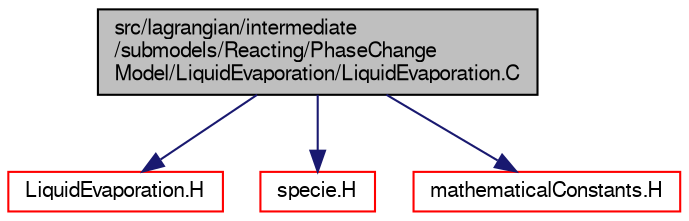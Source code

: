 digraph "src/lagrangian/intermediate/submodels/Reacting/PhaseChangeModel/LiquidEvaporation/LiquidEvaporation.C"
{
  bgcolor="transparent";
  edge [fontname="FreeSans",fontsize="10",labelfontname="FreeSans",labelfontsize="10"];
  node [fontname="FreeSans",fontsize="10",shape=record];
  Node0 [label="src/lagrangian/intermediate\l/submodels/Reacting/PhaseChange\lModel/LiquidEvaporation/LiquidEvaporation.C",height=0.2,width=0.4,color="black", fillcolor="grey75", style="filled", fontcolor="black"];
  Node0 -> Node1 [color="midnightblue",fontsize="10",style="solid",fontname="FreeSans"];
  Node1 [label="LiquidEvaporation.H",height=0.2,width=0.4,color="red",URL="$a06218.html"];
  Node0 -> Node121 [color="midnightblue",fontsize="10",style="solid",fontname="FreeSans"];
  Node121 [label="specie.H",height=0.2,width=0.4,color="red",URL="$a16589.html"];
  Node0 -> Node123 [color="midnightblue",fontsize="10",style="solid",fontname="FreeSans"];
  Node123 [label="mathematicalConstants.H",height=0.2,width=0.4,color="red",URL="$a10238.html"];
}
